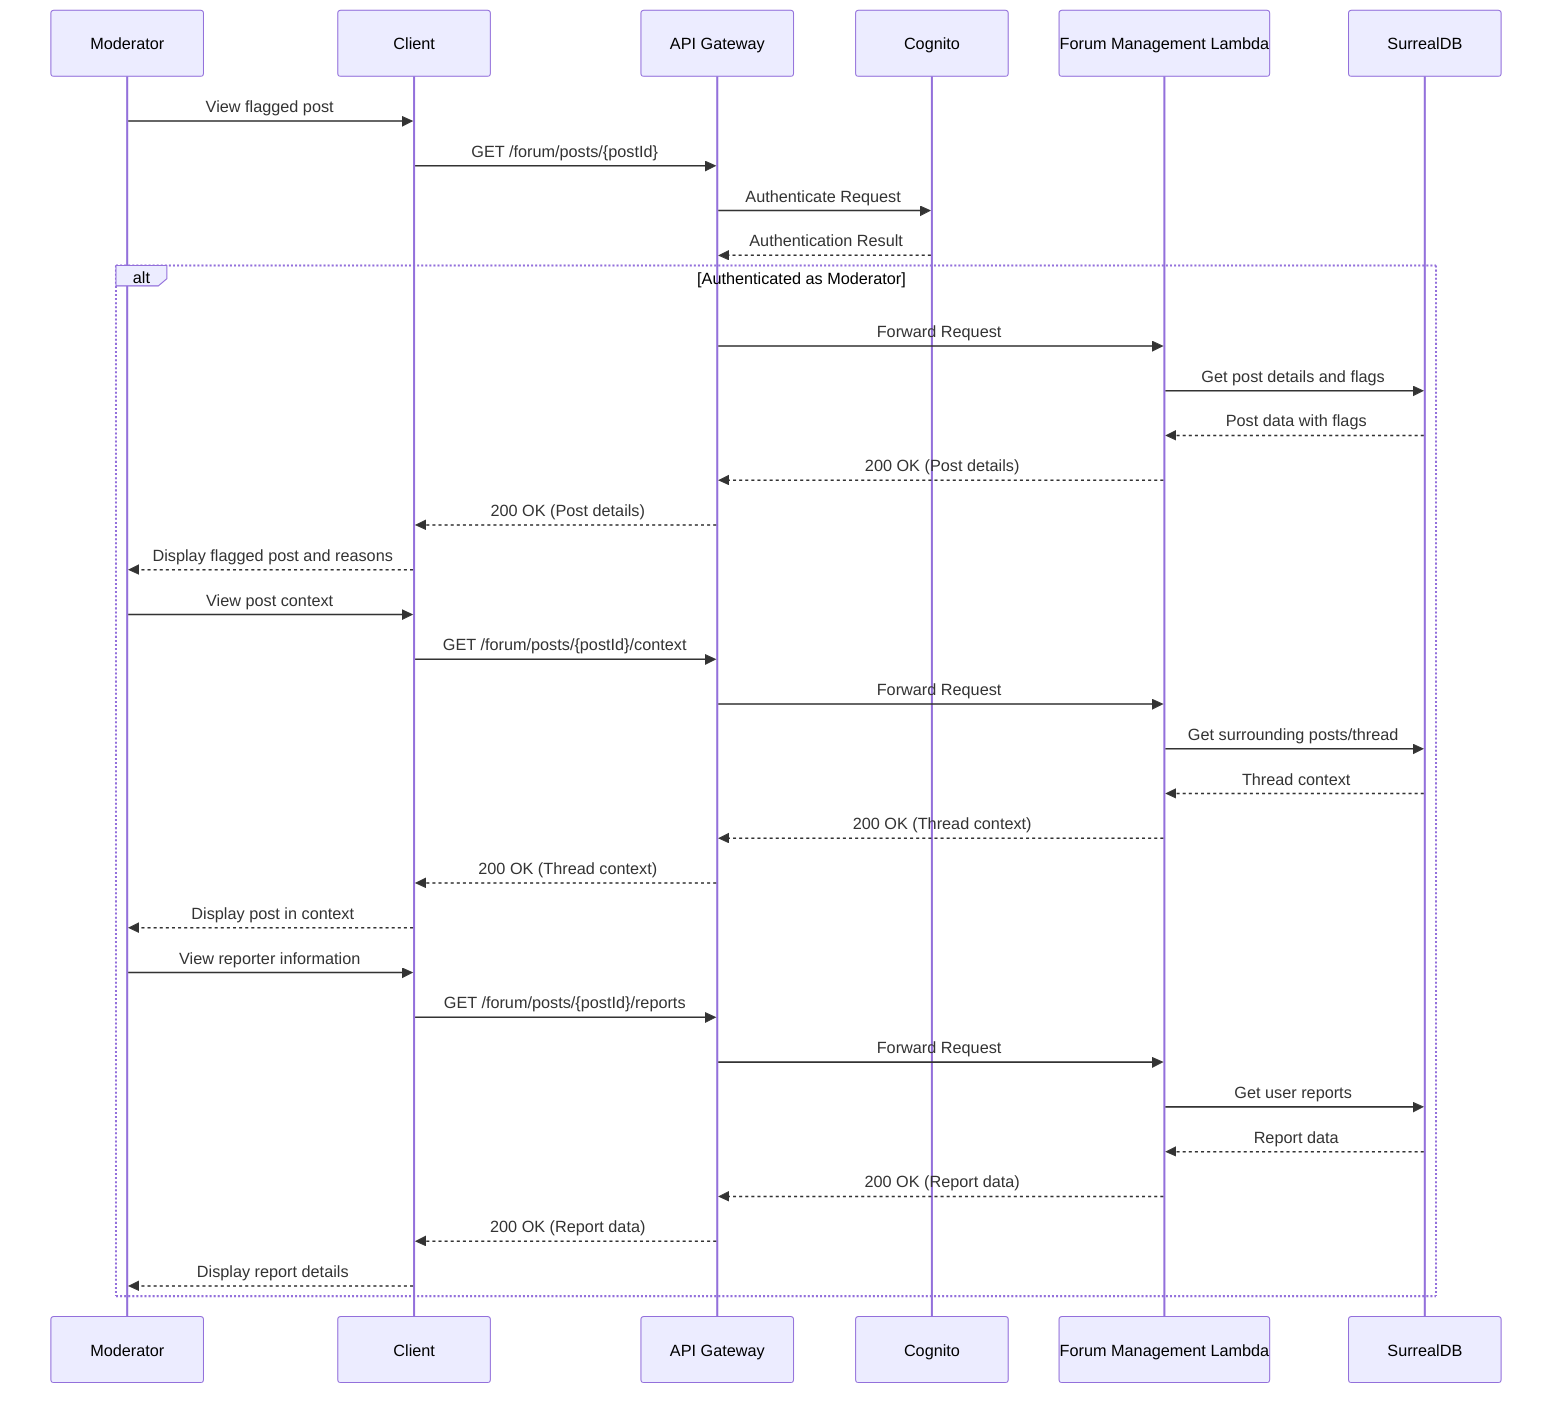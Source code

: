 sequenceDiagram
    participant Moderator
    participant Client
    participant APIGateway as API Gateway
    participant Cognito
    participant ForumLambda as Forum Management Lambda
    participant SurrealDB
    
    Moderator->>Client: View flagged post
    Client->>APIGateway: GET /forum/posts/{postId}
    APIGateway->>Cognito: Authenticate Request
    Cognito-->>APIGateway: Authentication Result
    
    alt Authenticated as Moderator
        APIGateway->>ForumLambda: Forward Request
        ForumLambda->>SurrealDB: Get post details and flags
        SurrealDB-->>ForumLambda: Post data with flags
        ForumLambda-->>APIGateway: 200 OK (Post details)
        APIGateway-->>Client: 200 OK (Post details)
        Client-->>Moderator: Display flagged post and reasons
        
        Moderator->>Client: View post context
        Client->>APIGateway: GET /forum/posts/{postId}/context
        APIGateway->>ForumLambda: Forward Request
        ForumLambda->>SurrealDB: Get surrounding posts/thread
        SurrealDB-->>ForumLambda: Thread context
        ForumLambda-->>APIGateway: 200 OK (Thread context)
        APIGateway-->>Client: 200 OK (Thread context)
        Client-->>Moderator: Display post in context
        
        Moderator->>Client: View reporter information
        Client->>APIGateway: GET /forum/posts/{postId}/reports
        APIGateway->>ForumLambda: Forward Request
        ForumLambda->>SurrealDB: Get user reports
        SurrealDB-->>ForumLambda: Report data
        ForumLambda-->>APIGateway: 200 OK (Report data)
        APIGateway-->>Client: 200 OK (Report data)
        Client-->>Moderator: Display report details
    end